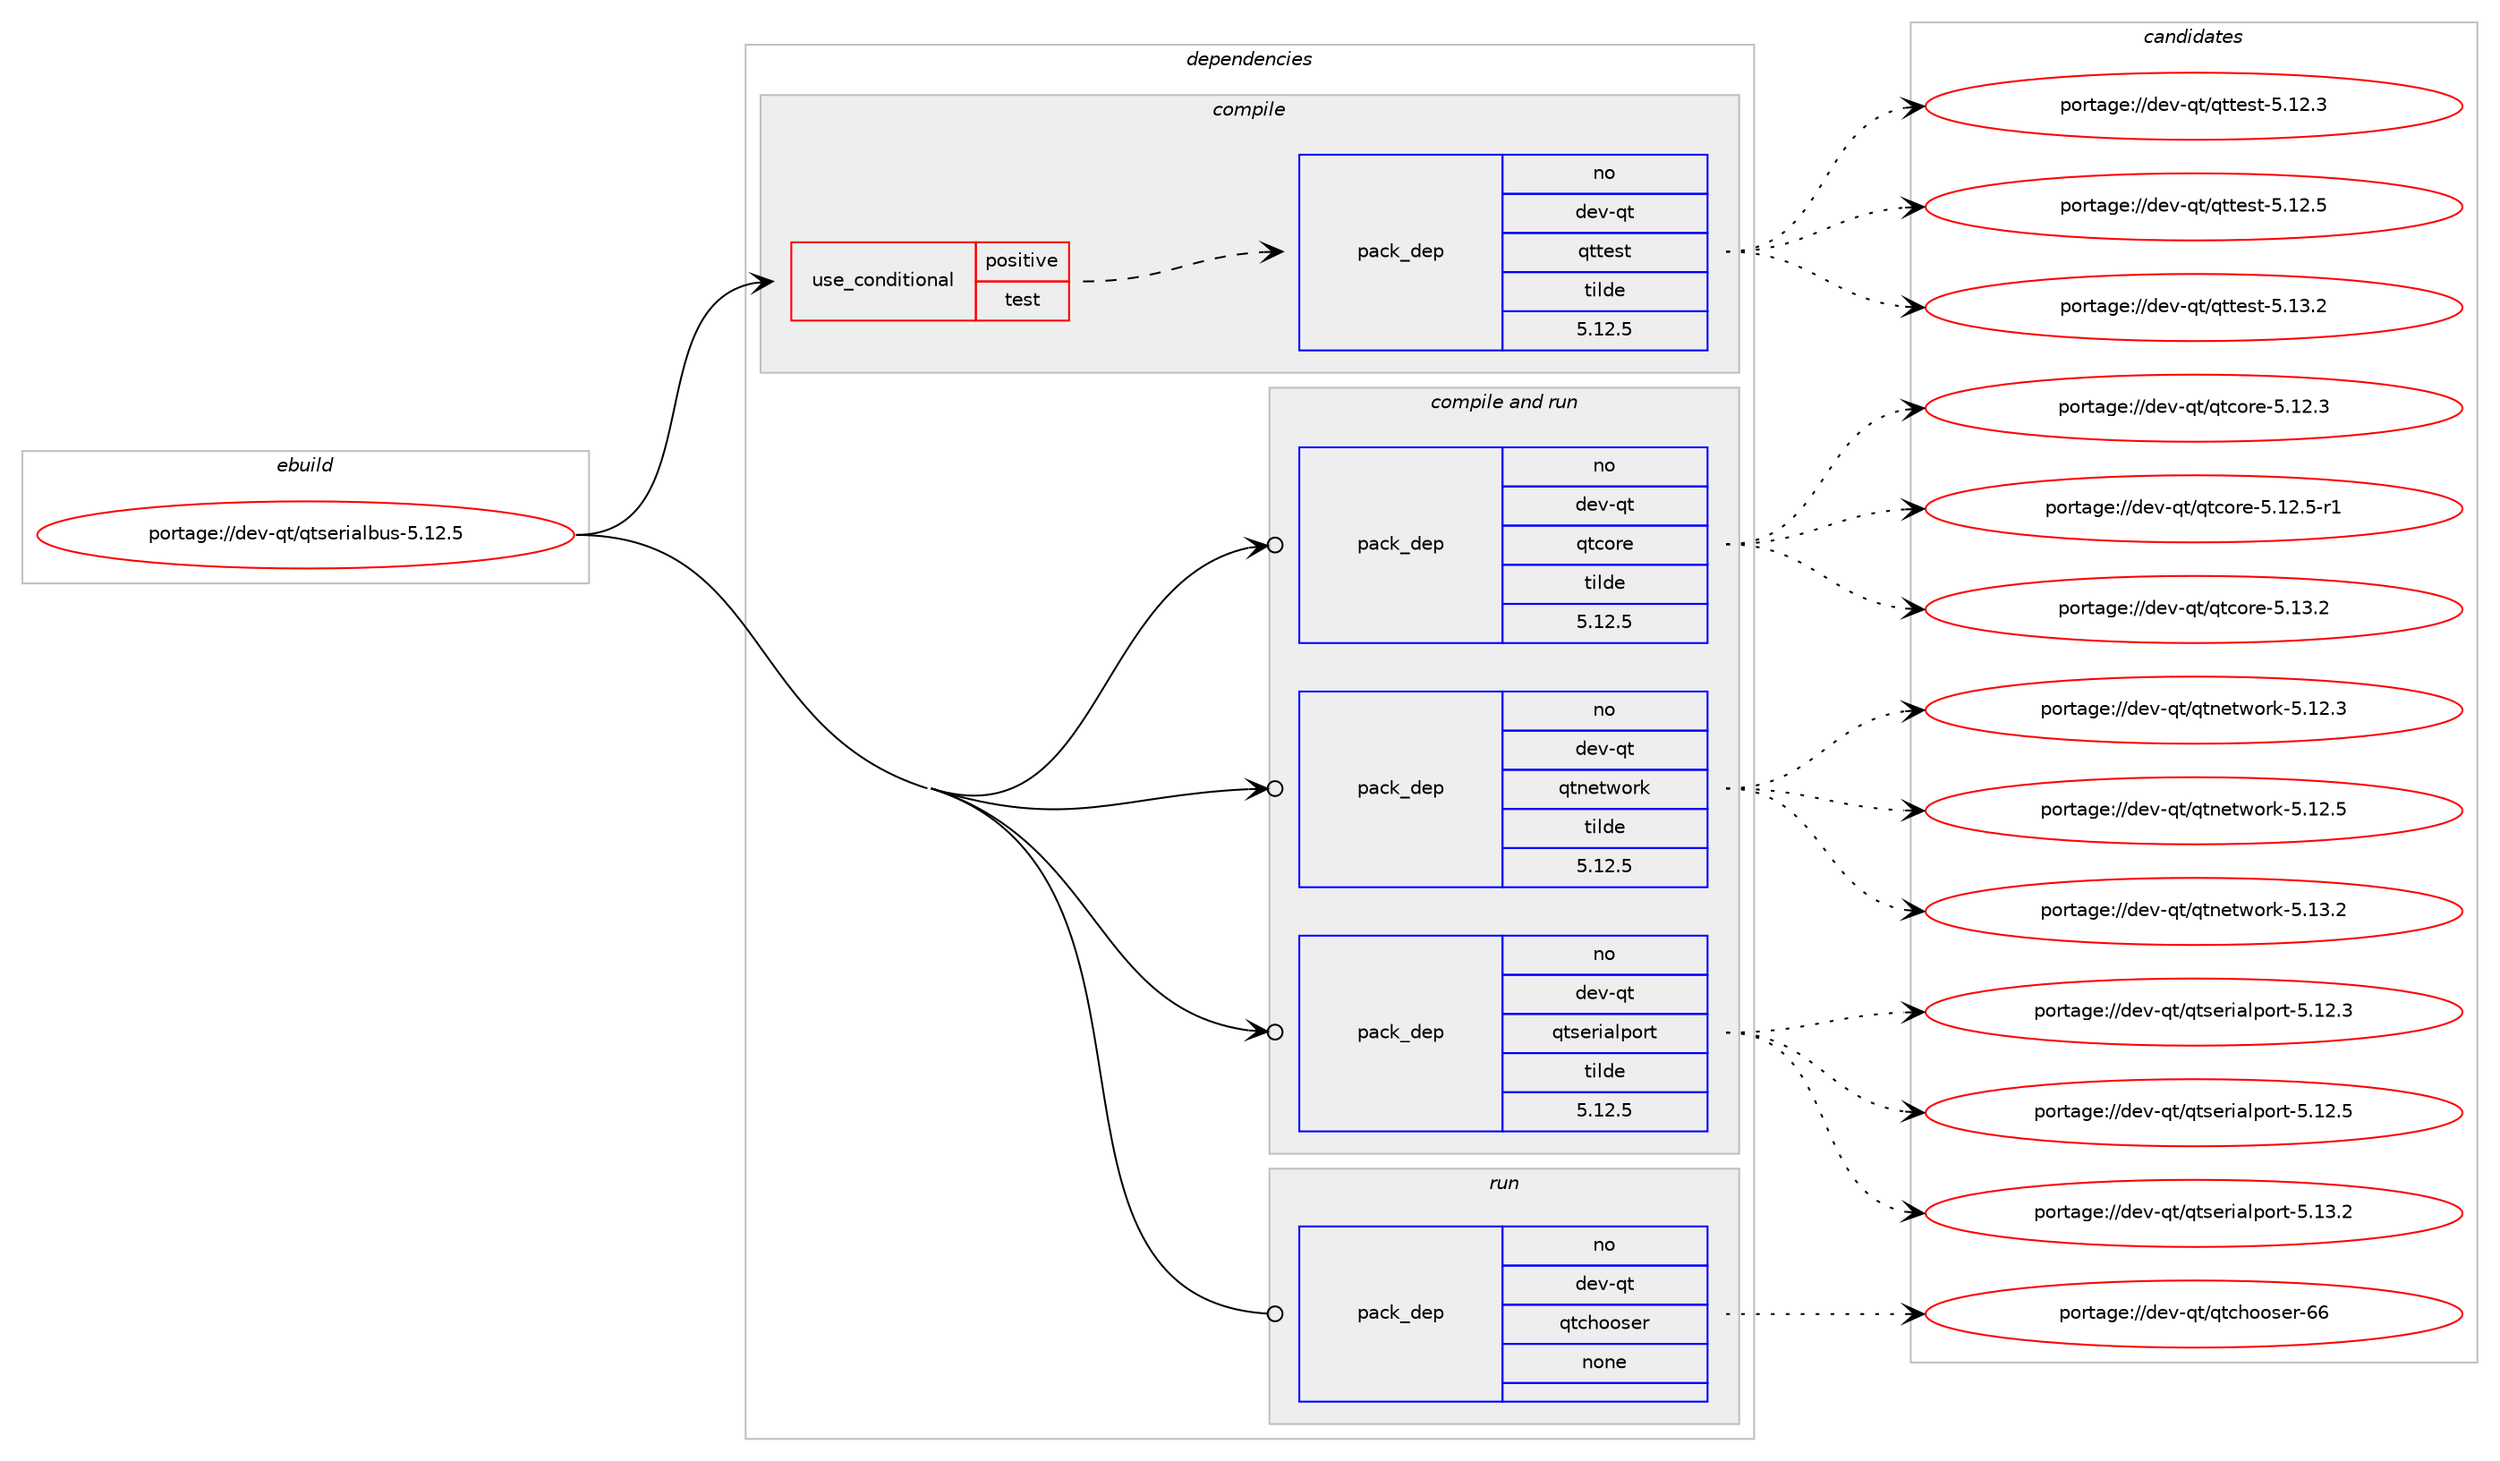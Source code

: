 digraph prolog {

# *************
# Graph options
# *************

newrank=true;
concentrate=true;
compound=true;
graph [rankdir=LR,fontname=Helvetica,fontsize=10,ranksep=1.5];#, ranksep=2.5, nodesep=0.2];
edge  [arrowhead=vee];
node  [fontname=Helvetica,fontsize=10];

# **********
# The ebuild
# **********

subgraph cluster_leftcol {
color=gray;
rank=same;
label=<<i>ebuild</i>>;
id [label="portage://dev-qt/qtserialbus-5.12.5", color=red, width=4, href="../dev-qt/qtserialbus-5.12.5.svg"];
}

# ****************
# The dependencies
# ****************

subgraph cluster_midcol {
color=gray;
label=<<i>dependencies</i>>;
subgraph cluster_compile {
fillcolor="#eeeeee";
style=filled;
label=<<i>compile</i>>;
subgraph cond41722 {
dependency182017 [label=<<TABLE BORDER="0" CELLBORDER="1" CELLSPACING="0" CELLPADDING="4"><TR><TD ROWSPAN="3" CELLPADDING="10">use_conditional</TD></TR><TR><TD>positive</TD></TR><TR><TD>test</TD></TR></TABLE>>, shape=none, color=red];
subgraph pack136880 {
dependency182018 [label=<<TABLE BORDER="0" CELLBORDER="1" CELLSPACING="0" CELLPADDING="4" WIDTH="220"><TR><TD ROWSPAN="6" CELLPADDING="30">pack_dep</TD></TR><TR><TD WIDTH="110">no</TD></TR><TR><TD>dev-qt</TD></TR><TR><TD>qttest</TD></TR><TR><TD>tilde</TD></TR><TR><TD>5.12.5</TD></TR></TABLE>>, shape=none, color=blue];
}
dependency182017:e -> dependency182018:w [weight=20,style="dashed",arrowhead="vee"];
}
id:e -> dependency182017:w [weight=20,style="solid",arrowhead="vee"];
}
subgraph cluster_compileandrun {
fillcolor="#eeeeee";
style=filled;
label=<<i>compile and run</i>>;
subgraph pack136881 {
dependency182019 [label=<<TABLE BORDER="0" CELLBORDER="1" CELLSPACING="0" CELLPADDING="4" WIDTH="220"><TR><TD ROWSPAN="6" CELLPADDING="30">pack_dep</TD></TR><TR><TD WIDTH="110">no</TD></TR><TR><TD>dev-qt</TD></TR><TR><TD>qtcore</TD></TR><TR><TD>tilde</TD></TR><TR><TD>5.12.5</TD></TR></TABLE>>, shape=none, color=blue];
}
id:e -> dependency182019:w [weight=20,style="solid",arrowhead="odotvee"];
subgraph pack136882 {
dependency182020 [label=<<TABLE BORDER="0" CELLBORDER="1" CELLSPACING="0" CELLPADDING="4" WIDTH="220"><TR><TD ROWSPAN="6" CELLPADDING="30">pack_dep</TD></TR><TR><TD WIDTH="110">no</TD></TR><TR><TD>dev-qt</TD></TR><TR><TD>qtnetwork</TD></TR><TR><TD>tilde</TD></TR><TR><TD>5.12.5</TD></TR></TABLE>>, shape=none, color=blue];
}
id:e -> dependency182020:w [weight=20,style="solid",arrowhead="odotvee"];
subgraph pack136883 {
dependency182021 [label=<<TABLE BORDER="0" CELLBORDER="1" CELLSPACING="0" CELLPADDING="4" WIDTH="220"><TR><TD ROWSPAN="6" CELLPADDING="30">pack_dep</TD></TR><TR><TD WIDTH="110">no</TD></TR><TR><TD>dev-qt</TD></TR><TR><TD>qtserialport</TD></TR><TR><TD>tilde</TD></TR><TR><TD>5.12.5</TD></TR></TABLE>>, shape=none, color=blue];
}
id:e -> dependency182021:w [weight=20,style="solid",arrowhead="odotvee"];
}
subgraph cluster_run {
fillcolor="#eeeeee";
style=filled;
label=<<i>run</i>>;
subgraph pack136884 {
dependency182022 [label=<<TABLE BORDER="0" CELLBORDER="1" CELLSPACING="0" CELLPADDING="4" WIDTH="220"><TR><TD ROWSPAN="6" CELLPADDING="30">pack_dep</TD></TR><TR><TD WIDTH="110">no</TD></TR><TR><TD>dev-qt</TD></TR><TR><TD>qtchooser</TD></TR><TR><TD>none</TD></TR><TR><TD></TD></TR></TABLE>>, shape=none, color=blue];
}
id:e -> dependency182022:w [weight=20,style="solid",arrowhead="odot"];
}
}

# **************
# The candidates
# **************

subgraph cluster_choices {
rank=same;
color=gray;
label=<<i>candidates</i>>;

subgraph choice136880 {
color=black;
nodesep=1;
choiceportage100101118451131164711311611610111511645534649504651 [label="portage://dev-qt/qttest-5.12.3", color=red, width=4,href="../dev-qt/qttest-5.12.3.svg"];
choiceportage100101118451131164711311611610111511645534649504653 [label="portage://dev-qt/qttest-5.12.5", color=red, width=4,href="../dev-qt/qttest-5.12.5.svg"];
choiceportage100101118451131164711311611610111511645534649514650 [label="portage://dev-qt/qttest-5.13.2", color=red, width=4,href="../dev-qt/qttest-5.13.2.svg"];
dependency182018:e -> choiceportage100101118451131164711311611610111511645534649504651:w [style=dotted,weight="100"];
dependency182018:e -> choiceportage100101118451131164711311611610111511645534649504653:w [style=dotted,weight="100"];
dependency182018:e -> choiceportage100101118451131164711311611610111511645534649514650:w [style=dotted,weight="100"];
}
subgraph choice136881 {
color=black;
nodesep=1;
choiceportage10010111845113116471131169911111410145534649504651 [label="portage://dev-qt/qtcore-5.12.3", color=red, width=4,href="../dev-qt/qtcore-5.12.3.svg"];
choiceportage100101118451131164711311699111114101455346495046534511449 [label="portage://dev-qt/qtcore-5.12.5-r1", color=red, width=4,href="../dev-qt/qtcore-5.12.5-r1.svg"];
choiceportage10010111845113116471131169911111410145534649514650 [label="portage://dev-qt/qtcore-5.13.2", color=red, width=4,href="../dev-qt/qtcore-5.13.2.svg"];
dependency182019:e -> choiceportage10010111845113116471131169911111410145534649504651:w [style=dotted,weight="100"];
dependency182019:e -> choiceportage100101118451131164711311699111114101455346495046534511449:w [style=dotted,weight="100"];
dependency182019:e -> choiceportage10010111845113116471131169911111410145534649514650:w [style=dotted,weight="100"];
}
subgraph choice136882 {
color=black;
nodesep=1;
choiceportage100101118451131164711311611010111611911111410745534649504651 [label="portage://dev-qt/qtnetwork-5.12.3", color=red, width=4,href="../dev-qt/qtnetwork-5.12.3.svg"];
choiceportage100101118451131164711311611010111611911111410745534649504653 [label="portage://dev-qt/qtnetwork-5.12.5", color=red, width=4,href="../dev-qt/qtnetwork-5.12.5.svg"];
choiceportage100101118451131164711311611010111611911111410745534649514650 [label="portage://dev-qt/qtnetwork-5.13.2", color=red, width=4,href="../dev-qt/qtnetwork-5.13.2.svg"];
dependency182020:e -> choiceportage100101118451131164711311611010111611911111410745534649504651:w [style=dotted,weight="100"];
dependency182020:e -> choiceportage100101118451131164711311611010111611911111410745534649504653:w [style=dotted,weight="100"];
dependency182020:e -> choiceportage100101118451131164711311611010111611911111410745534649514650:w [style=dotted,weight="100"];
}
subgraph choice136883 {
color=black;
nodesep=1;
choiceportage10010111845113116471131161151011141059710811211111411645534649504651 [label="portage://dev-qt/qtserialport-5.12.3", color=red, width=4,href="../dev-qt/qtserialport-5.12.3.svg"];
choiceportage10010111845113116471131161151011141059710811211111411645534649504653 [label="portage://dev-qt/qtserialport-5.12.5", color=red, width=4,href="../dev-qt/qtserialport-5.12.5.svg"];
choiceportage10010111845113116471131161151011141059710811211111411645534649514650 [label="portage://dev-qt/qtserialport-5.13.2", color=red, width=4,href="../dev-qt/qtserialport-5.13.2.svg"];
dependency182021:e -> choiceportage10010111845113116471131161151011141059710811211111411645534649504651:w [style=dotted,weight="100"];
dependency182021:e -> choiceportage10010111845113116471131161151011141059710811211111411645534649504653:w [style=dotted,weight="100"];
dependency182021:e -> choiceportage10010111845113116471131161151011141059710811211111411645534649514650:w [style=dotted,weight="100"];
}
subgraph choice136884 {
color=black;
nodesep=1;
choiceportage100101118451131164711311699104111111115101114455454 [label="portage://dev-qt/qtchooser-66", color=red, width=4,href="../dev-qt/qtchooser-66.svg"];
dependency182022:e -> choiceportage100101118451131164711311699104111111115101114455454:w [style=dotted,weight="100"];
}
}

}
